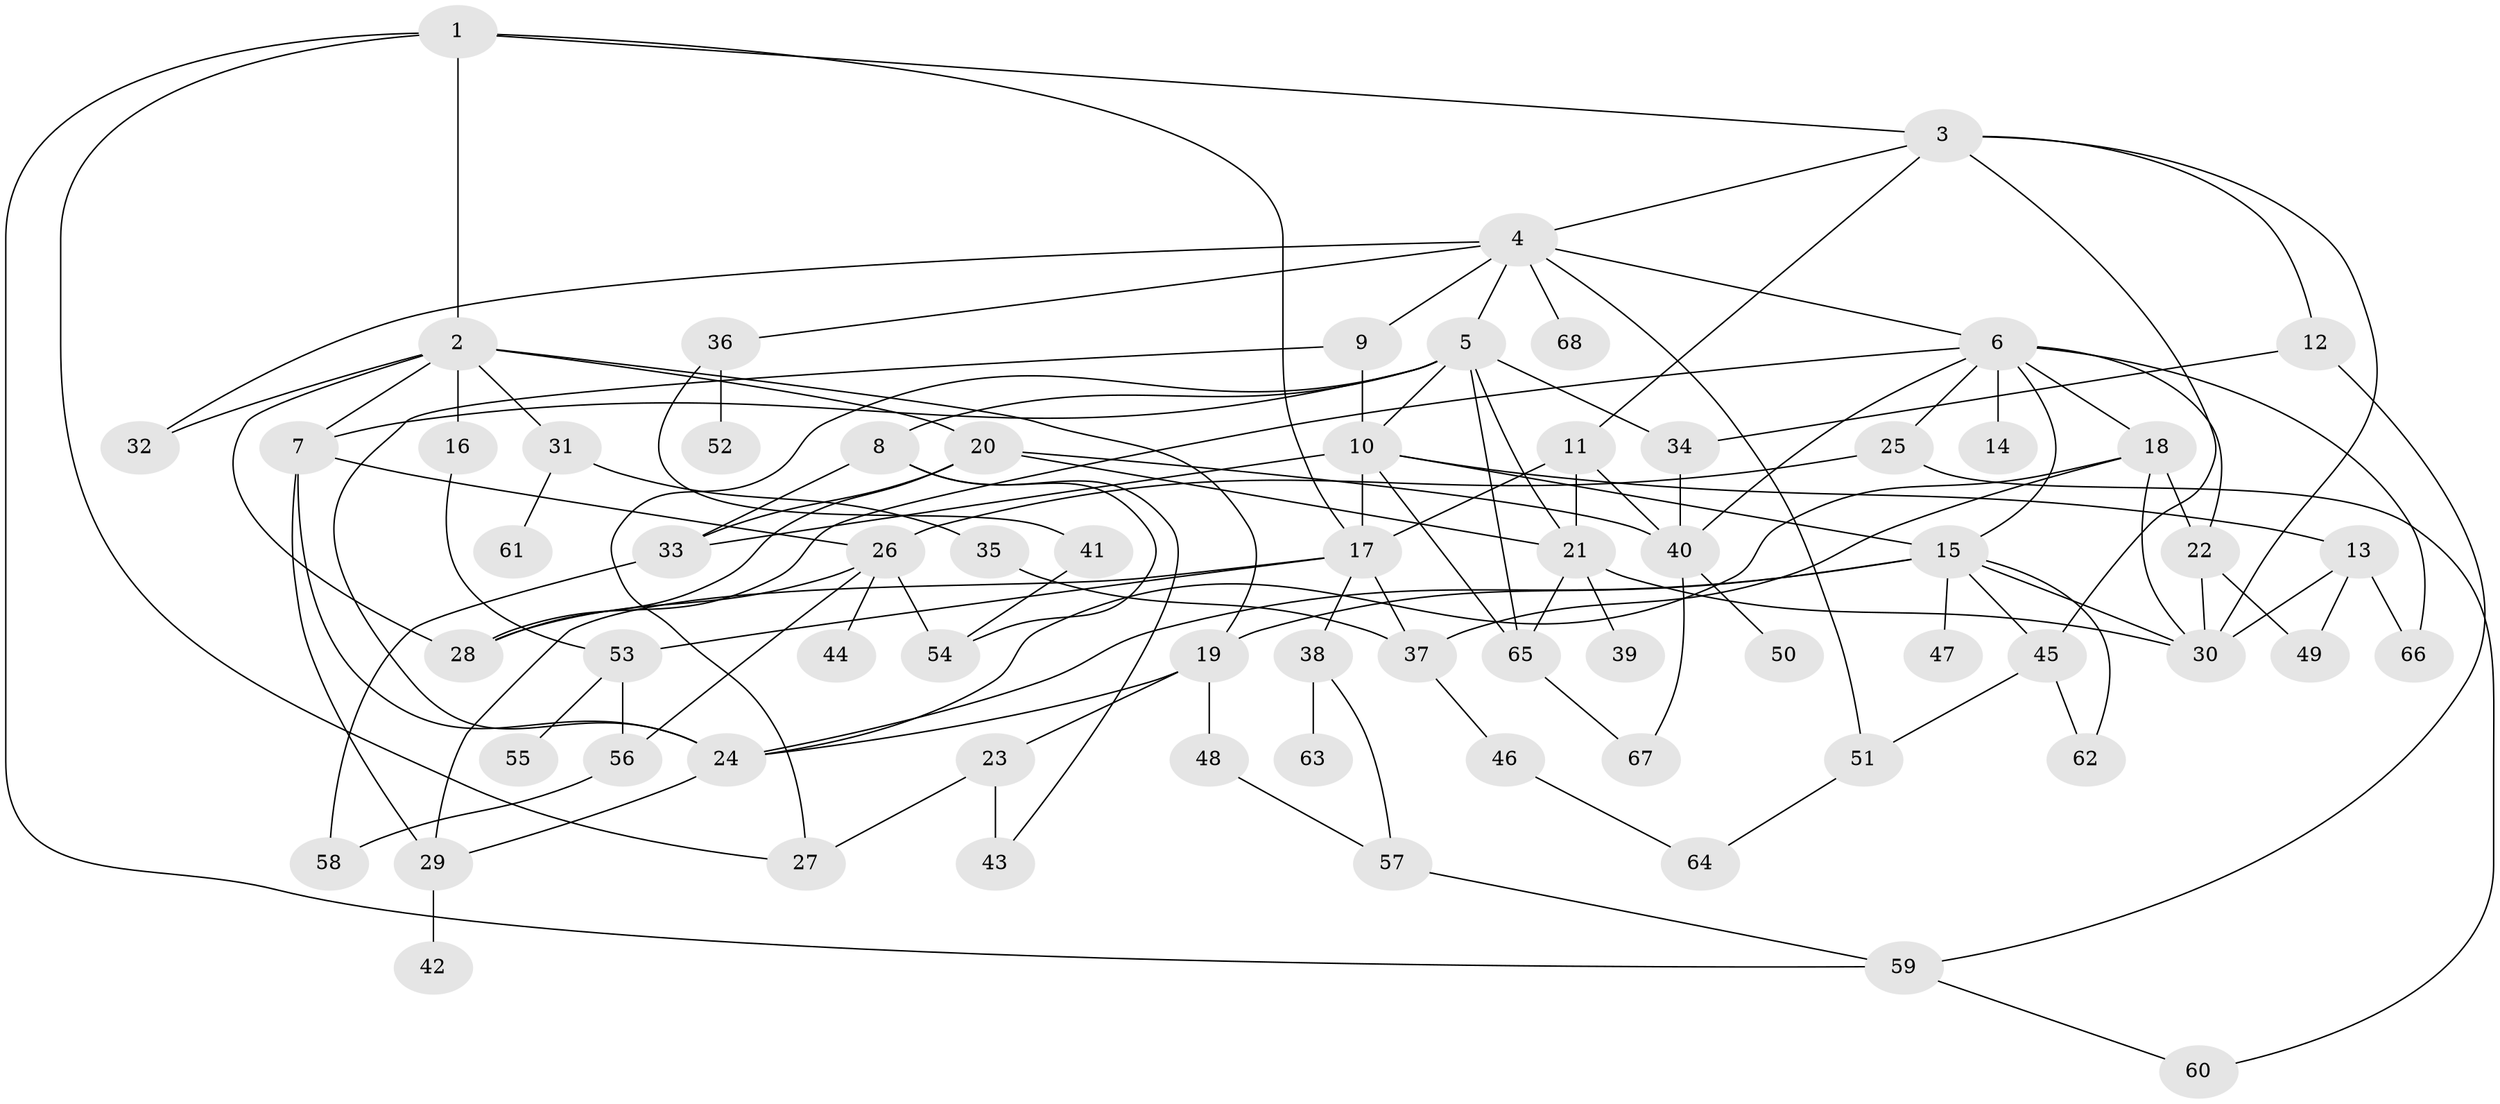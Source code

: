 // original degree distribution, {6: 0.07352941176470588, 9: 0.007352941176470588, 8: 0.007352941176470588, 5: 0.04411764705882353, 4: 0.13970588235294118, 7: 0.014705882352941176, 3: 0.19117647058823528, 2: 0.3088235294117647, 1: 0.21323529411764705}
// Generated by graph-tools (version 1.1) at 2025/34/03/09/25 02:34:06]
// undirected, 68 vertices, 121 edges
graph export_dot {
graph [start="1"]
  node [color=gray90,style=filled];
  1;
  2;
  3;
  4;
  5;
  6;
  7;
  8;
  9;
  10;
  11;
  12;
  13;
  14;
  15;
  16;
  17;
  18;
  19;
  20;
  21;
  22;
  23;
  24;
  25;
  26;
  27;
  28;
  29;
  30;
  31;
  32;
  33;
  34;
  35;
  36;
  37;
  38;
  39;
  40;
  41;
  42;
  43;
  44;
  45;
  46;
  47;
  48;
  49;
  50;
  51;
  52;
  53;
  54;
  55;
  56;
  57;
  58;
  59;
  60;
  61;
  62;
  63;
  64;
  65;
  66;
  67;
  68;
  1 -- 2 [weight=1.0];
  1 -- 3 [weight=1.0];
  1 -- 17 [weight=1.0];
  1 -- 27 [weight=1.0];
  1 -- 59 [weight=1.0];
  2 -- 7 [weight=1.0];
  2 -- 16 [weight=2.0];
  2 -- 19 [weight=1.0];
  2 -- 20 [weight=1.0];
  2 -- 28 [weight=1.0];
  2 -- 31 [weight=2.0];
  2 -- 32 [weight=1.0];
  3 -- 4 [weight=1.0];
  3 -- 11 [weight=1.0];
  3 -- 12 [weight=1.0];
  3 -- 30 [weight=1.0];
  3 -- 45 [weight=1.0];
  4 -- 5 [weight=1.0];
  4 -- 6 [weight=1.0];
  4 -- 9 [weight=1.0];
  4 -- 32 [weight=1.0];
  4 -- 36 [weight=1.0];
  4 -- 51 [weight=1.0];
  4 -- 68 [weight=1.0];
  5 -- 7 [weight=1.0];
  5 -- 8 [weight=1.0];
  5 -- 10 [weight=1.0];
  5 -- 21 [weight=1.0];
  5 -- 27 [weight=1.0];
  5 -- 34 [weight=1.0];
  5 -- 65 [weight=1.0];
  6 -- 14 [weight=2.0];
  6 -- 15 [weight=1.0];
  6 -- 18 [weight=1.0];
  6 -- 22 [weight=1.0];
  6 -- 25 [weight=1.0];
  6 -- 28 [weight=1.0];
  6 -- 40 [weight=1.0];
  6 -- 66 [weight=1.0];
  7 -- 24 [weight=1.0];
  7 -- 26 [weight=1.0];
  7 -- 29 [weight=1.0];
  8 -- 33 [weight=1.0];
  8 -- 43 [weight=1.0];
  8 -- 54 [weight=1.0];
  9 -- 10 [weight=1.0];
  9 -- 24 [weight=1.0];
  10 -- 13 [weight=3.0];
  10 -- 15 [weight=1.0];
  10 -- 17 [weight=1.0];
  10 -- 33 [weight=1.0];
  10 -- 65 [weight=1.0];
  11 -- 17 [weight=1.0];
  11 -- 21 [weight=1.0];
  11 -- 40 [weight=1.0];
  12 -- 34 [weight=1.0];
  12 -- 59 [weight=1.0];
  13 -- 30 [weight=1.0];
  13 -- 49 [weight=1.0];
  13 -- 66 [weight=1.0];
  15 -- 19 [weight=2.0];
  15 -- 24 [weight=1.0];
  15 -- 30 [weight=1.0];
  15 -- 45 [weight=1.0];
  15 -- 47 [weight=1.0];
  15 -- 62 [weight=1.0];
  16 -- 53 [weight=1.0];
  17 -- 29 [weight=1.0];
  17 -- 37 [weight=1.0];
  17 -- 38 [weight=1.0];
  17 -- 53 [weight=1.0];
  18 -- 22 [weight=1.0];
  18 -- 24 [weight=1.0];
  18 -- 30 [weight=1.0];
  18 -- 37 [weight=2.0];
  19 -- 23 [weight=1.0];
  19 -- 24 [weight=1.0];
  19 -- 48 [weight=1.0];
  20 -- 21 [weight=1.0];
  20 -- 28 [weight=1.0];
  20 -- 33 [weight=1.0];
  20 -- 40 [weight=1.0];
  21 -- 30 [weight=1.0];
  21 -- 39 [weight=2.0];
  21 -- 65 [weight=1.0];
  22 -- 30 [weight=1.0];
  22 -- 49 [weight=1.0];
  23 -- 27 [weight=1.0];
  23 -- 43 [weight=2.0];
  24 -- 29 [weight=1.0];
  25 -- 26 [weight=1.0];
  25 -- 60 [weight=1.0];
  26 -- 28 [weight=1.0];
  26 -- 44 [weight=1.0];
  26 -- 54 [weight=1.0];
  26 -- 56 [weight=1.0];
  29 -- 42 [weight=1.0];
  31 -- 35 [weight=1.0];
  31 -- 61 [weight=1.0];
  33 -- 58 [weight=1.0];
  34 -- 40 [weight=1.0];
  35 -- 37 [weight=1.0];
  36 -- 41 [weight=1.0];
  36 -- 52 [weight=1.0];
  37 -- 46 [weight=1.0];
  38 -- 57 [weight=1.0];
  38 -- 63 [weight=1.0];
  40 -- 50 [weight=1.0];
  40 -- 67 [weight=1.0];
  41 -- 54 [weight=1.0];
  45 -- 51 [weight=1.0];
  45 -- 62 [weight=1.0];
  46 -- 64 [weight=1.0];
  48 -- 57 [weight=1.0];
  51 -- 64 [weight=1.0];
  53 -- 55 [weight=1.0];
  53 -- 56 [weight=1.0];
  56 -- 58 [weight=1.0];
  57 -- 59 [weight=1.0];
  59 -- 60 [weight=1.0];
  65 -- 67 [weight=1.0];
}
